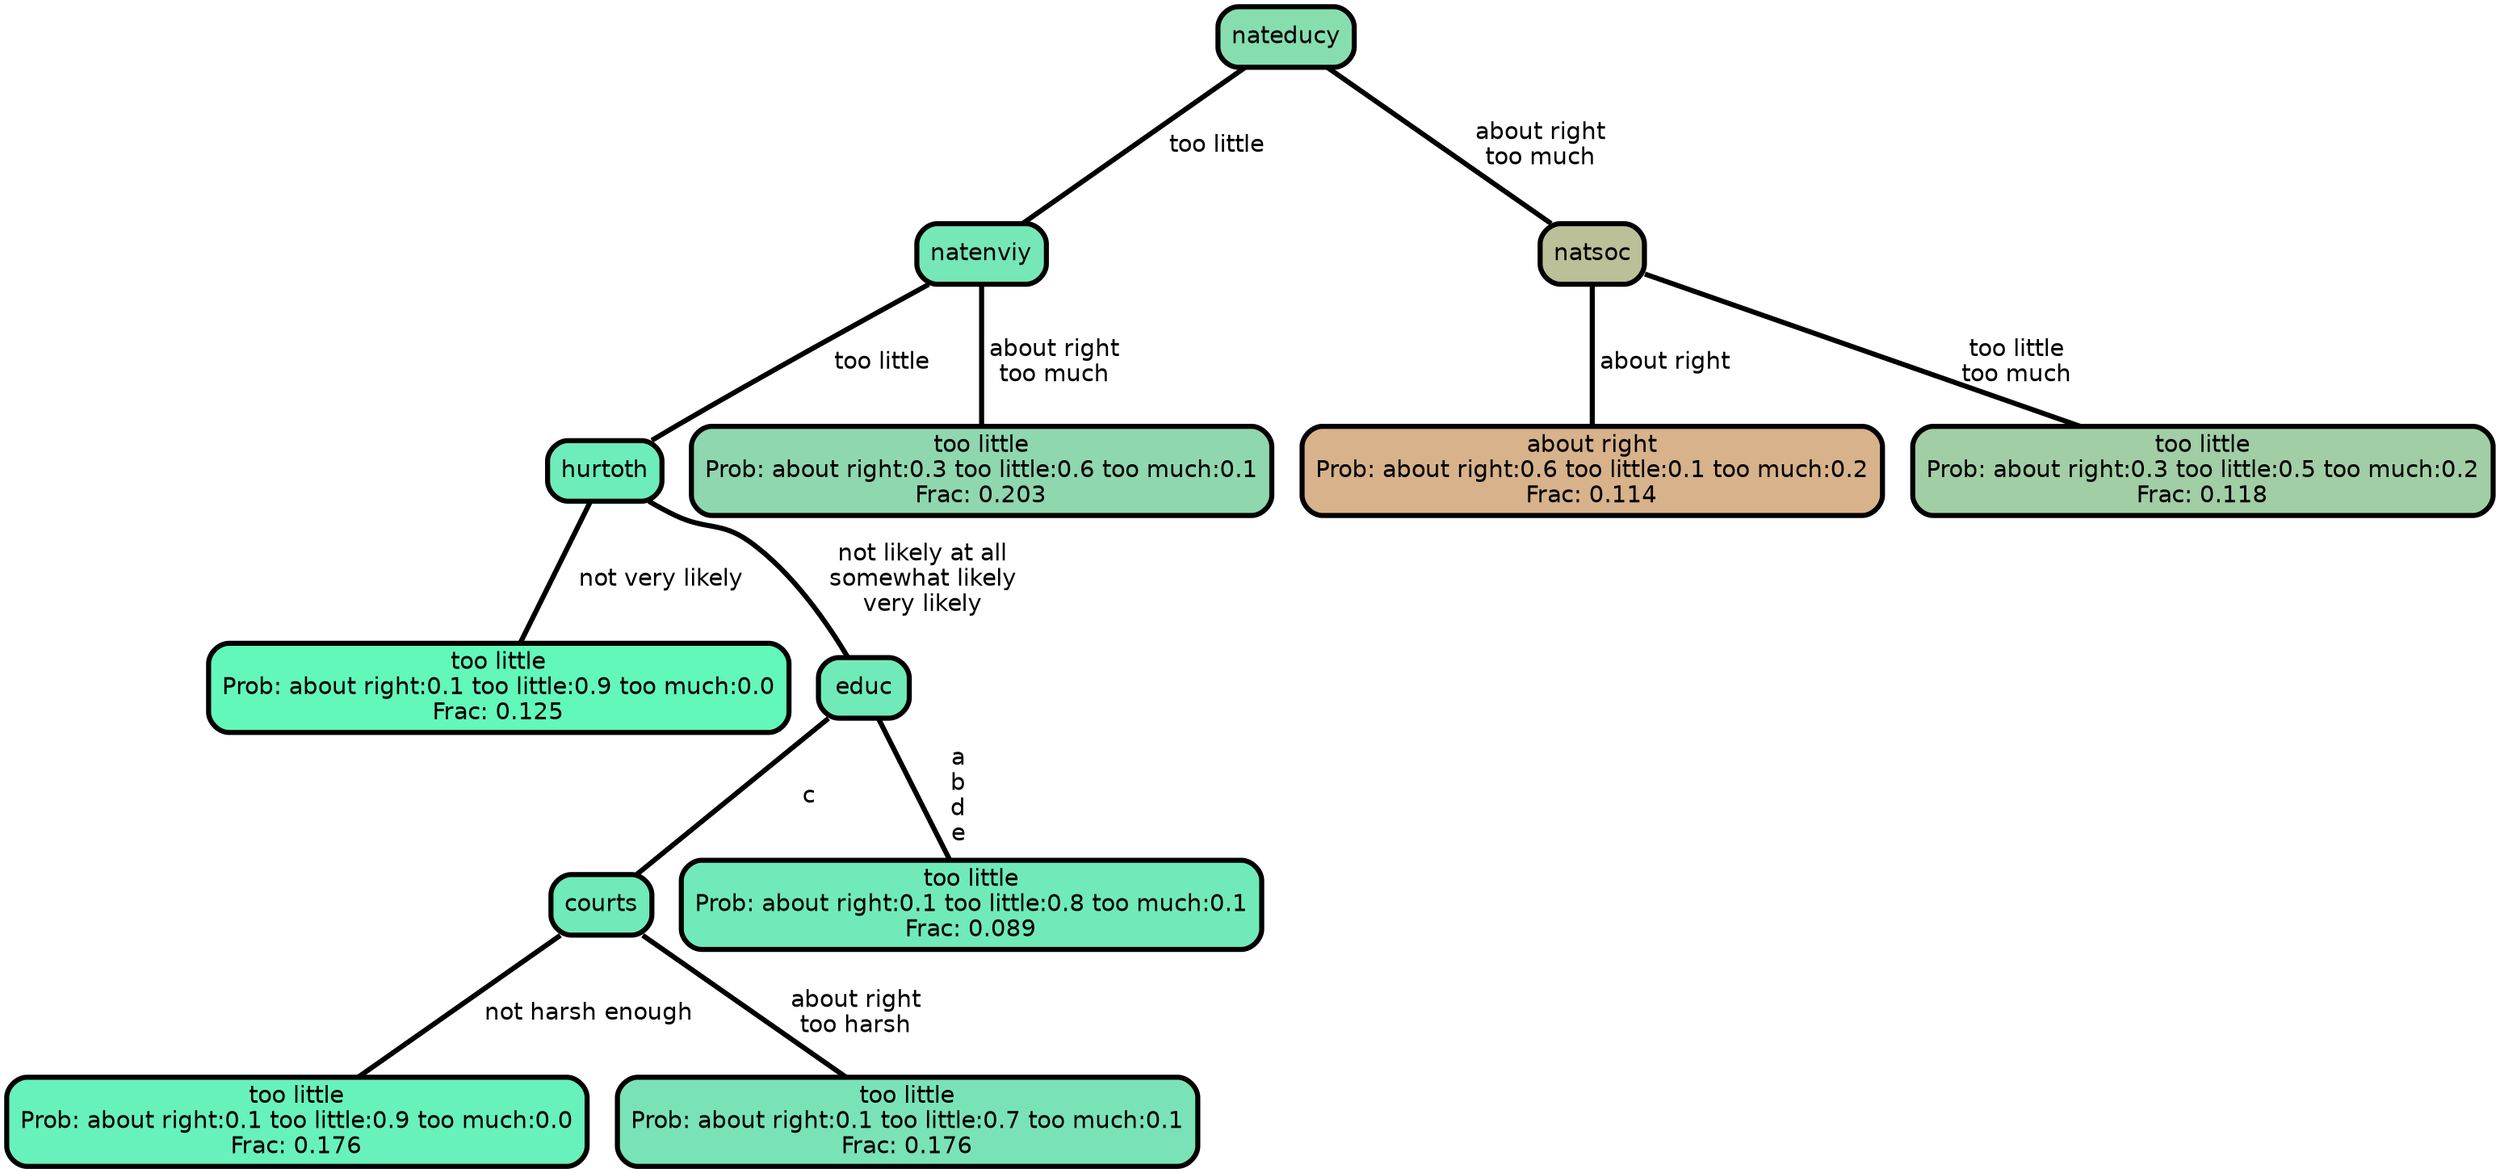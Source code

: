 graph Tree {
node [shape=box, style="filled, rounded",color="black",penwidth="3",fontcolor="black",                 fontname=helvetica] ;
graph [ranksep="0 equally", splines=straight,                 bgcolor=transparent, dpi=200] ;
edge [fontname=helvetica, color=black] ;
0 [label="too little
Prob: about right:0.1 too little:0.9 too much:0.0
Frac: 0.125", fillcolor="#62f8ba"] ;
1 [label="hurtoth", fillcolor="#6dedb9"] ;
2 [label="too little
Prob: about right:0.1 too little:0.9 too much:0.0
Frac: 0.176", fillcolor="#67f1bb"] ;
3 [label="courts", fillcolor="#70eab9"] ;
4 [label="too little
Prob: about right:0.1 too little:0.7 too much:0.1
Frac: 0.176", fillcolor="#79e3b7"] ;
5 [label="educ", fillcolor="#70eab9"] ;
6 [label="too little
Prob: about right:0.1 too little:0.8 too much:0.1
Frac: 0.089", fillcolor="#70eab9"] ;
7 [label="natenviy", fillcolor="#76e7b6"] ;
8 [label="too little
Prob: about right:0.3 too little:0.6 too much:0.1
Frac: 0.203", fillcolor="#8fd7ae"] ;
9 [label="nateducy", fillcolor="#86deaf"] ;
10 [label="about right
Prob: about right:0.6 too little:0.1 too much:0.2
Frac: 0.114", fillcolor="#d7b28b"] ;
11 [label="natsoc", fillcolor="#bcc098"] ;
12 [label="too little
Prob: about right:0.3 too little:0.5 too much:0.2
Frac: 0.118", fillcolor="#a1cea5"] ;
1 -- 0 [label=" not very likely",penwidth=3] ;
1 -- 5 [label=" not likely at all\n somewhat likely\n very likely",penwidth=3] ;
3 -- 2 [label=" not harsh enough",penwidth=3] ;
3 -- 4 [label=" about right\n too harsh",penwidth=3] ;
5 -- 3 [label=" c",penwidth=3] ;
5 -- 6 [label=" a\n b\n d\n e",penwidth=3] ;
7 -- 1 [label=" too little",penwidth=3] ;
7 -- 8 [label=" about right\n too much",penwidth=3] ;
9 -- 7 [label=" too little",penwidth=3] ;
9 -- 11 [label=" about right\n too much",penwidth=3] ;
11 -- 10 [label=" about right",penwidth=3] ;
11 -- 12 [label=" too little\n too much",penwidth=3] ;
{rank = same;}}